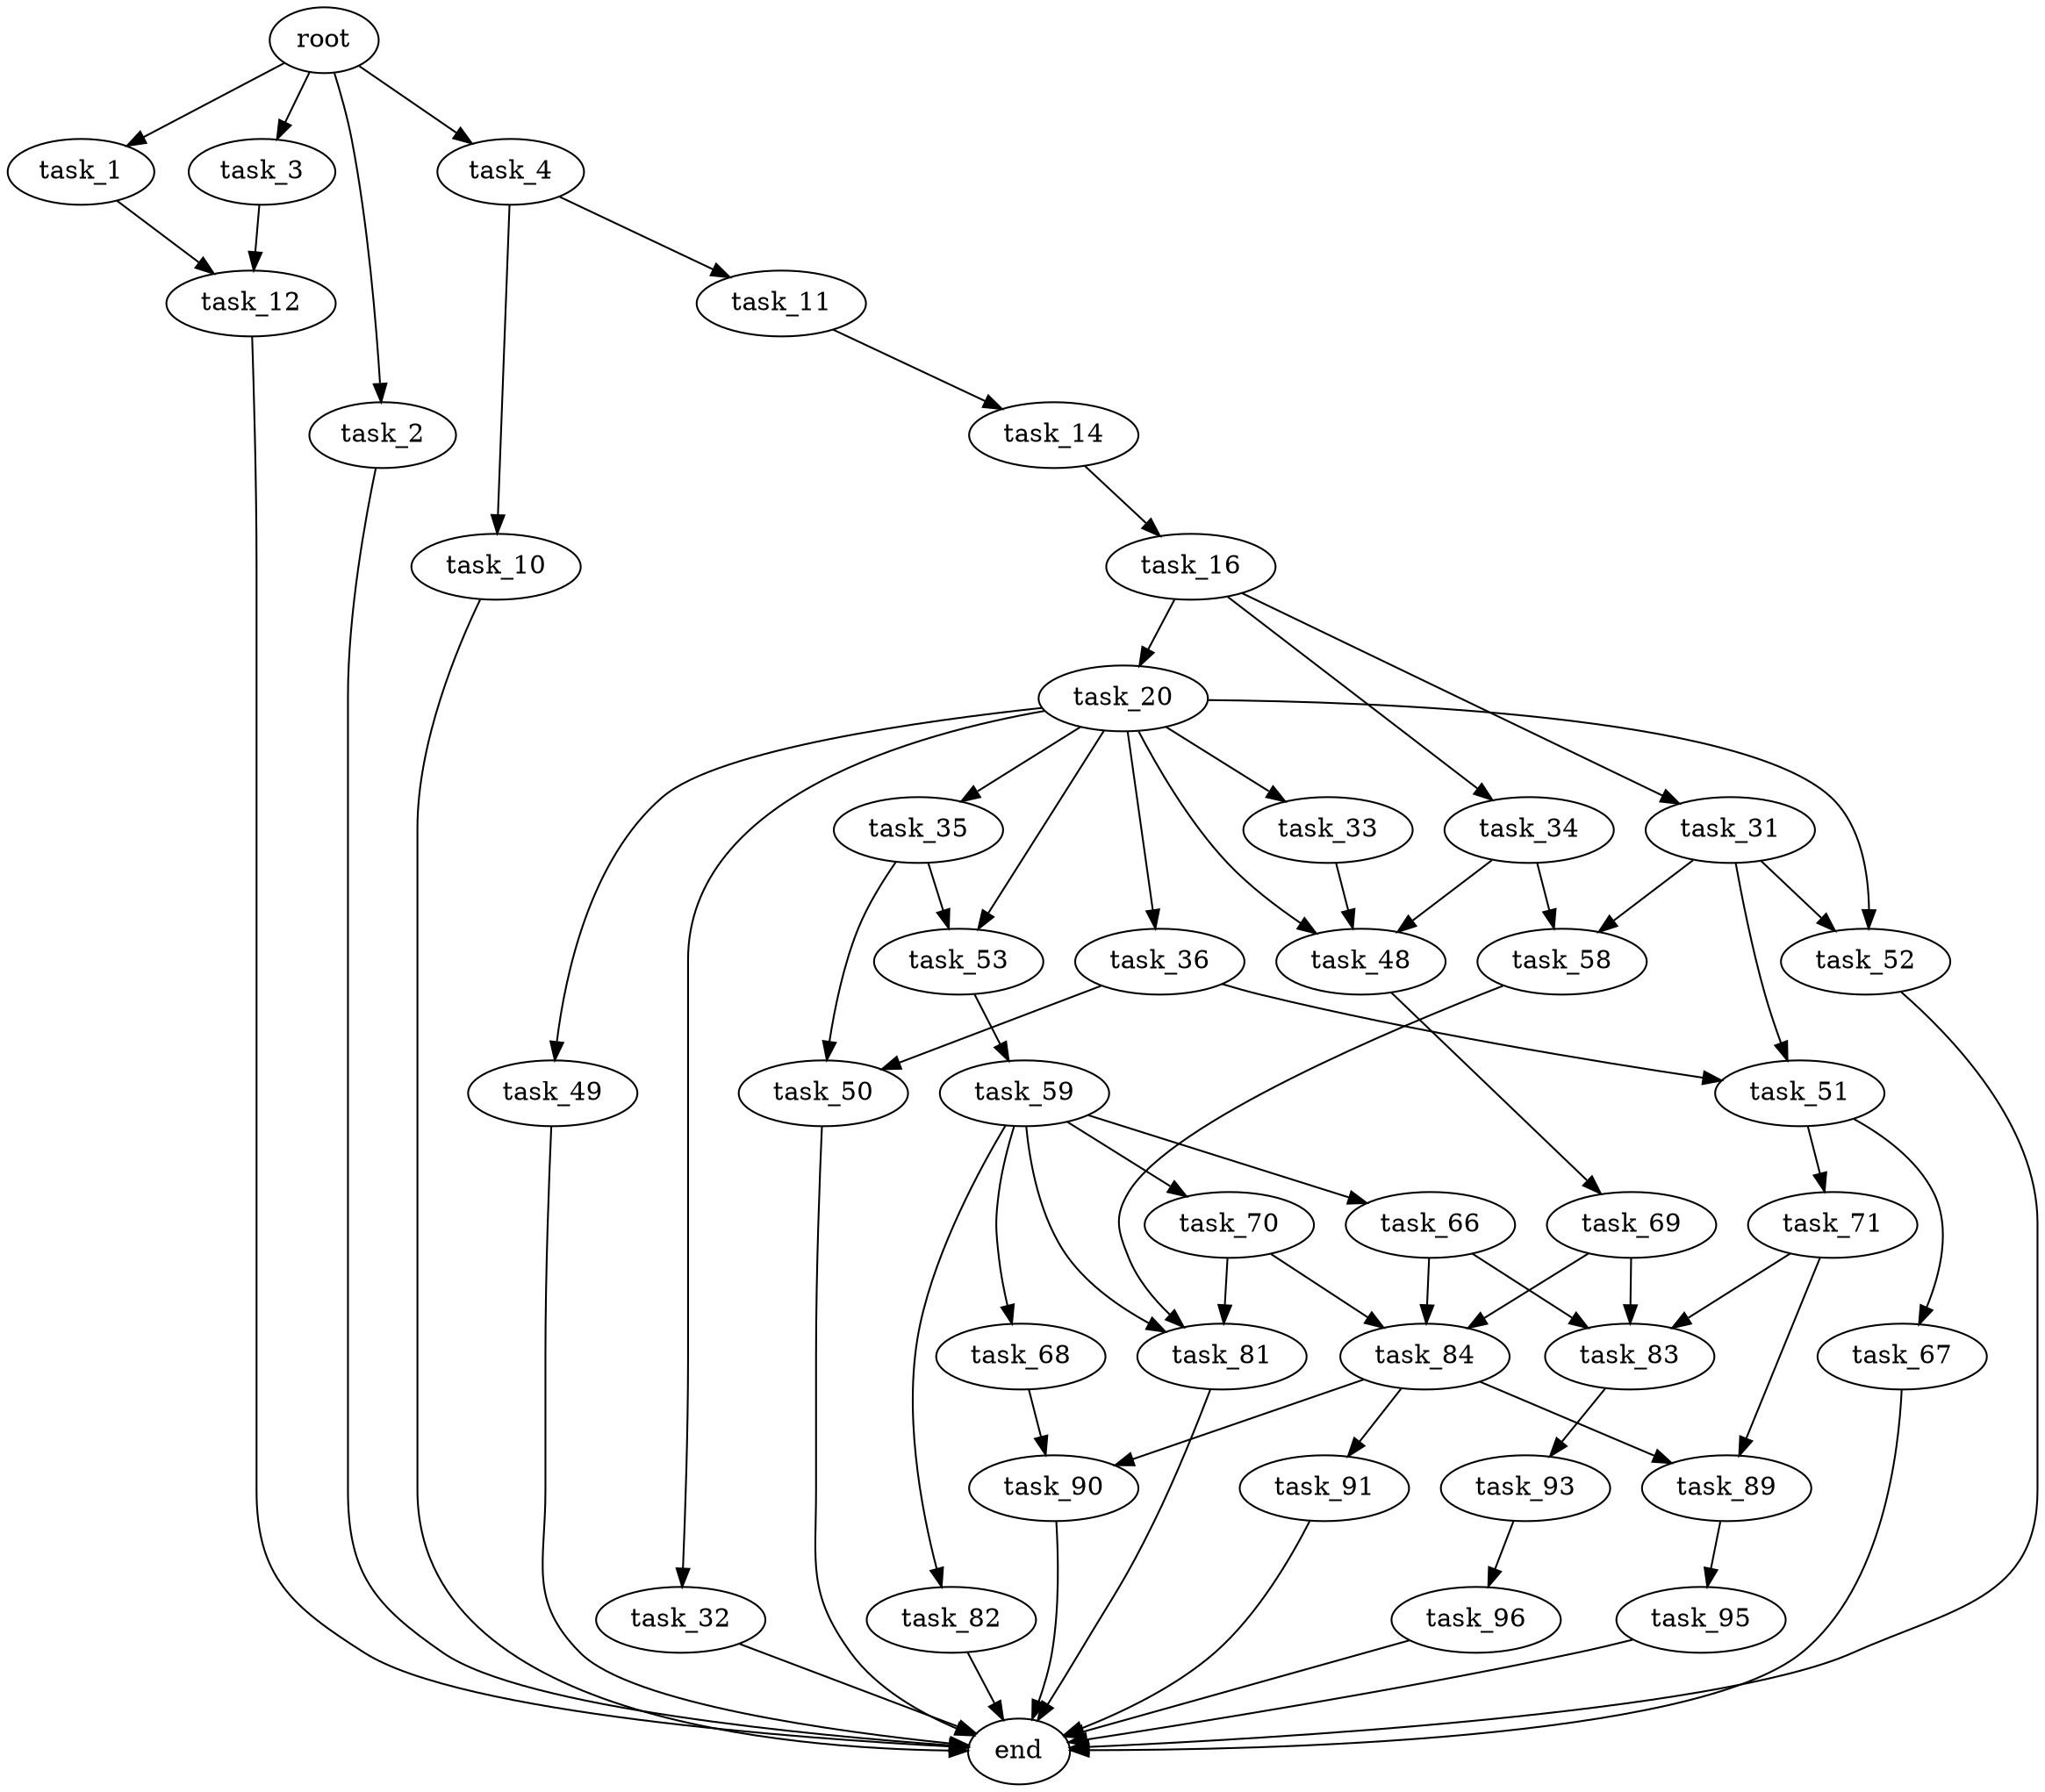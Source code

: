digraph G {
  root [size="0.000000"];
  task_1 [size="28991029248.000000"];
  task_2 [size="42718905732.000000"];
  task_3 [size="257857472375.000000"];
  task_4 [size="368293445632.000000"];
  task_10 [size="28991029248.000000"];
  task_11 [size="2018509576.000000"];
  task_12 [size="33191537894.000000"];
  task_14 [size="1073741824000.000000"];
  task_16 [size="59815480146.000000"];
  task_20 [size="11628963925.000000"];
  task_31 [size="1073741824000.000000"];
  task_32 [size="1073741824000.000000"];
  task_33 [size="43489377458.000000"];
  task_34 [size="59144247107.000000"];
  task_35 [size="5898900870.000000"];
  task_36 [size="782757789696.000000"];
  task_48 [size="27792670826.000000"];
  task_49 [size="41367544828.000000"];
  task_50 [size="91906613508.000000"];
  task_51 [size="1073741824000.000000"];
  task_52 [size="8266757406.000000"];
  task_53 [size="6608238117.000000"];
  task_58 [size="511717028537.000000"];
  task_59 [size="68719476736.000000"];
  task_66 [size="18400262258.000000"];
  task_67 [size="31995657570.000000"];
  task_68 [size="28991029248.000000"];
  task_69 [size="12305457206.000000"];
  task_70 [size="27932851936.000000"];
  task_71 [size="7688411729.000000"];
  task_81 [size="8589934592.000000"];
  task_82 [size="93448232624.000000"];
  task_83 [size="741506506393.000000"];
  task_84 [size="508005658229.000000"];
  task_89 [size="28881989647.000000"];
  task_90 [size="974011691677.000000"];
  task_91 [size="7910209060.000000"];
  task_93 [size="18975030947.000000"];
  task_95 [size="1734645768.000000"];
  task_96 [size="441043220319.000000"];
  end [size="0.000000"];

  root -> task_1 [size="1.000000"];
  root -> task_2 [size="1.000000"];
  root -> task_3 [size="1.000000"];
  root -> task_4 [size="1.000000"];
  task_1 -> task_12 [size="75497472.000000"];
  task_2 -> end [size="1.000000"];
  task_3 -> task_12 [size="209715200.000000"];
  task_4 -> task_10 [size="411041792.000000"];
  task_4 -> task_11 [size="411041792.000000"];
  task_10 -> end [size="1.000000"];
  task_11 -> task_14 [size="75497472.000000"];
  task_12 -> end [size="1.000000"];
  task_14 -> task_16 [size="838860800.000000"];
  task_16 -> task_20 [size="75497472.000000"];
  task_16 -> task_31 [size="75497472.000000"];
  task_16 -> task_34 [size="75497472.000000"];
  task_20 -> task_32 [size="301989888.000000"];
  task_20 -> task_33 [size="301989888.000000"];
  task_20 -> task_35 [size="301989888.000000"];
  task_20 -> task_36 [size="301989888.000000"];
  task_20 -> task_48 [size="301989888.000000"];
  task_20 -> task_49 [size="301989888.000000"];
  task_20 -> task_52 [size="301989888.000000"];
  task_20 -> task_53 [size="301989888.000000"];
  task_31 -> task_51 [size="838860800.000000"];
  task_31 -> task_52 [size="838860800.000000"];
  task_31 -> task_58 [size="838860800.000000"];
  task_32 -> end [size="1.000000"];
  task_33 -> task_48 [size="75497472.000000"];
  task_34 -> task_48 [size="134217728.000000"];
  task_34 -> task_58 [size="134217728.000000"];
  task_35 -> task_50 [size="411041792.000000"];
  task_35 -> task_53 [size="411041792.000000"];
  task_36 -> task_50 [size="679477248.000000"];
  task_36 -> task_51 [size="679477248.000000"];
  task_48 -> task_69 [size="536870912.000000"];
  task_49 -> end [size="1.000000"];
  task_50 -> end [size="1.000000"];
  task_51 -> task_67 [size="838860800.000000"];
  task_51 -> task_71 [size="838860800.000000"];
  task_52 -> end [size="1.000000"];
  task_53 -> task_59 [size="134217728.000000"];
  task_58 -> task_81 [size="536870912.000000"];
  task_59 -> task_66 [size="134217728.000000"];
  task_59 -> task_68 [size="134217728.000000"];
  task_59 -> task_70 [size="134217728.000000"];
  task_59 -> task_81 [size="134217728.000000"];
  task_59 -> task_82 [size="134217728.000000"];
  task_66 -> task_83 [size="75497472.000000"];
  task_66 -> task_84 [size="75497472.000000"];
  task_67 -> end [size="1.000000"];
  task_68 -> task_90 [size="75497472.000000"];
  task_69 -> task_83 [size="209715200.000000"];
  task_69 -> task_84 [size="209715200.000000"];
  task_70 -> task_81 [size="536870912.000000"];
  task_70 -> task_84 [size="536870912.000000"];
  task_71 -> task_83 [size="679477248.000000"];
  task_71 -> task_89 [size="679477248.000000"];
  task_81 -> end [size="1.000000"];
  task_82 -> end [size="1.000000"];
  task_83 -> task_93 [size="536870912.000000"];
  task_84 -> task_89 [size="536870912.000000"];
  task_84 -> task_90 [size="536870912.000000"];
  task_84 -> task_91 [size="536870912.000000"];
  task_89 -> task_95 [size="33554432.000000"];
  task_90 -> end [size="1.000000"];
  task_91 -> end [size="1.000000"];
  task_93 -> task_96 [size="536870912.000000"];
  task_95 -> end [size="1.000000"];
  task_96 -> end [size="1.000000"];
}
